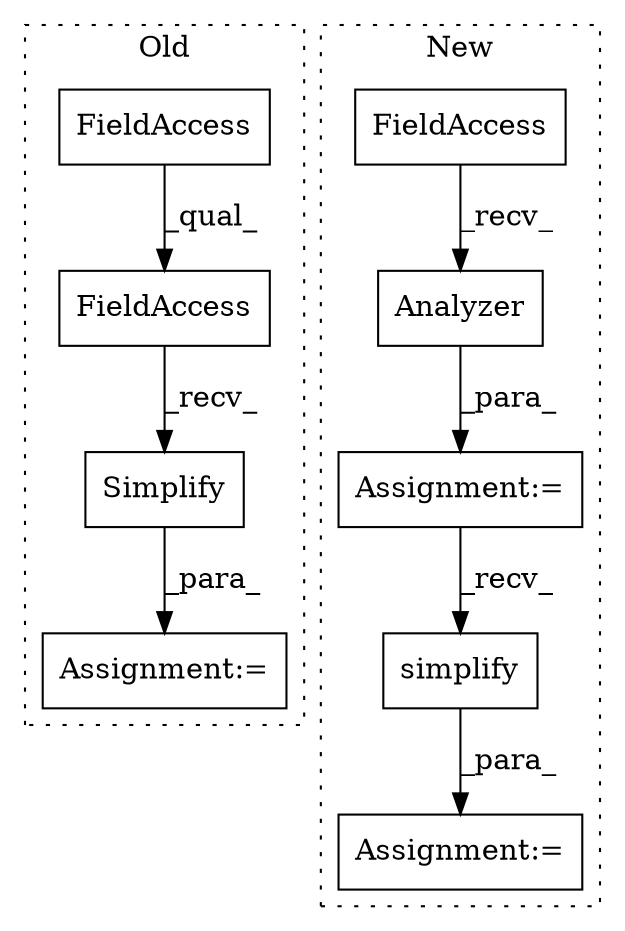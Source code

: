 digraph G {
subgraph cluster0 {
1 [label="Simplify" a="32" s="2300,2313" l="9,1" shape="box"];
5 [label="Assignment:=" a="7" s="2283" l="1" shape="box"];
8 [label="FieldAccess" a="22" s="2284" l="15" shape="box"];
9 [label="FieldAccess" a="22" s="2284" l="7" shape="box"];
label = "Old";
style="dotted";
}
subgraph cluster1 {
2 [label="simplify" a="32" s="2366,2379" l="9,1" shape="box"];
3 [label="Analyzer" a="32" s="2339" l="10" shape="box"];
4 [label="FieldAccess" a="22" s="2329" l="9" shape="box"];
6 [label="Assignment:=" a="7" s="2328" l="1" shape="box"];
7 [label="Assignment:=" a="7" s="2361" l="1" shape="box"];
label = "New";
style="dotted";
}
1 -> 5 [label="_para_"];
2 -> 7 [label="_para_"];
3 -> 6 [label="_para_"];
4 -> 3 [label="_recv_"];
6 -> 2 [label="_recv_"];
8 -> 1 [label="_recv_"];
9 -> 8 [label="_qual_"];
}